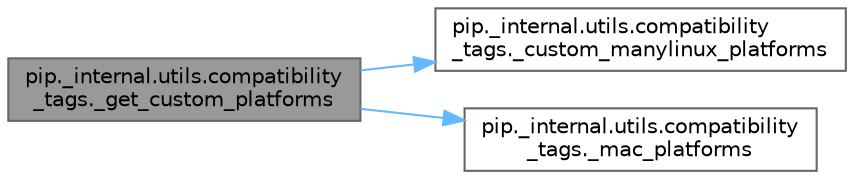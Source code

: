 digraph "pip._internal.utils.compatibility_tags._get_custom_platforms"
{
 // LATEX_PDF_SIZE
  bgcolor="transparent";
  edge [fontname=Helvetica,fontsize=10,labelfontname=Helvetica,labelfontsize=10];
  node [fontname=Helvetica,fontsize=10,shape=box,height=0.2,width=0.4];
  rankdir="LR";
  Node1 [id="Node000001",label="pip._internal.utils.compatibility\l_tags._get_custom_platforms",height=0.2,width=0.4,color="gray40", fillcolor="grey60", style="filled", fontcolor="black",tooltip=" "];
  Node1 -> Node2 [id="edge1_Node000001_Node000002",color="steelblue1",style="solid",tooltip=" "];
  Node2 [id="Node000002",label="pip._internal.utils.compatibility\l_tags._custom_manylinux_platforms",height=0.2,width=0.4,color="grey40", fillcolor="white", style="filled",URL="$namespacepip_1_1__internal_1_1utils_1_1compatibility__tags.html#adf42320b914bd557a717852b1a9ac4ed",tooltip=" "];
  Node1 -> Node3 [id="edge2_Node000001_Node000003",color="steelblue1",style="solid",tooltip=" "];
  Node3 [id="Node000003",label="pip._internal.utils.compatibility\l_tags._mac_platforms",height=0.2,width=0.4,color="grey40", fillcolor="white", style="filled",URL="$namespacepip_1_1__internal_1_1utils_1_1compatibility__tags.html#abc5825b70b99cb26181fe354d6d9aa1e",tooltip=" "];
}
